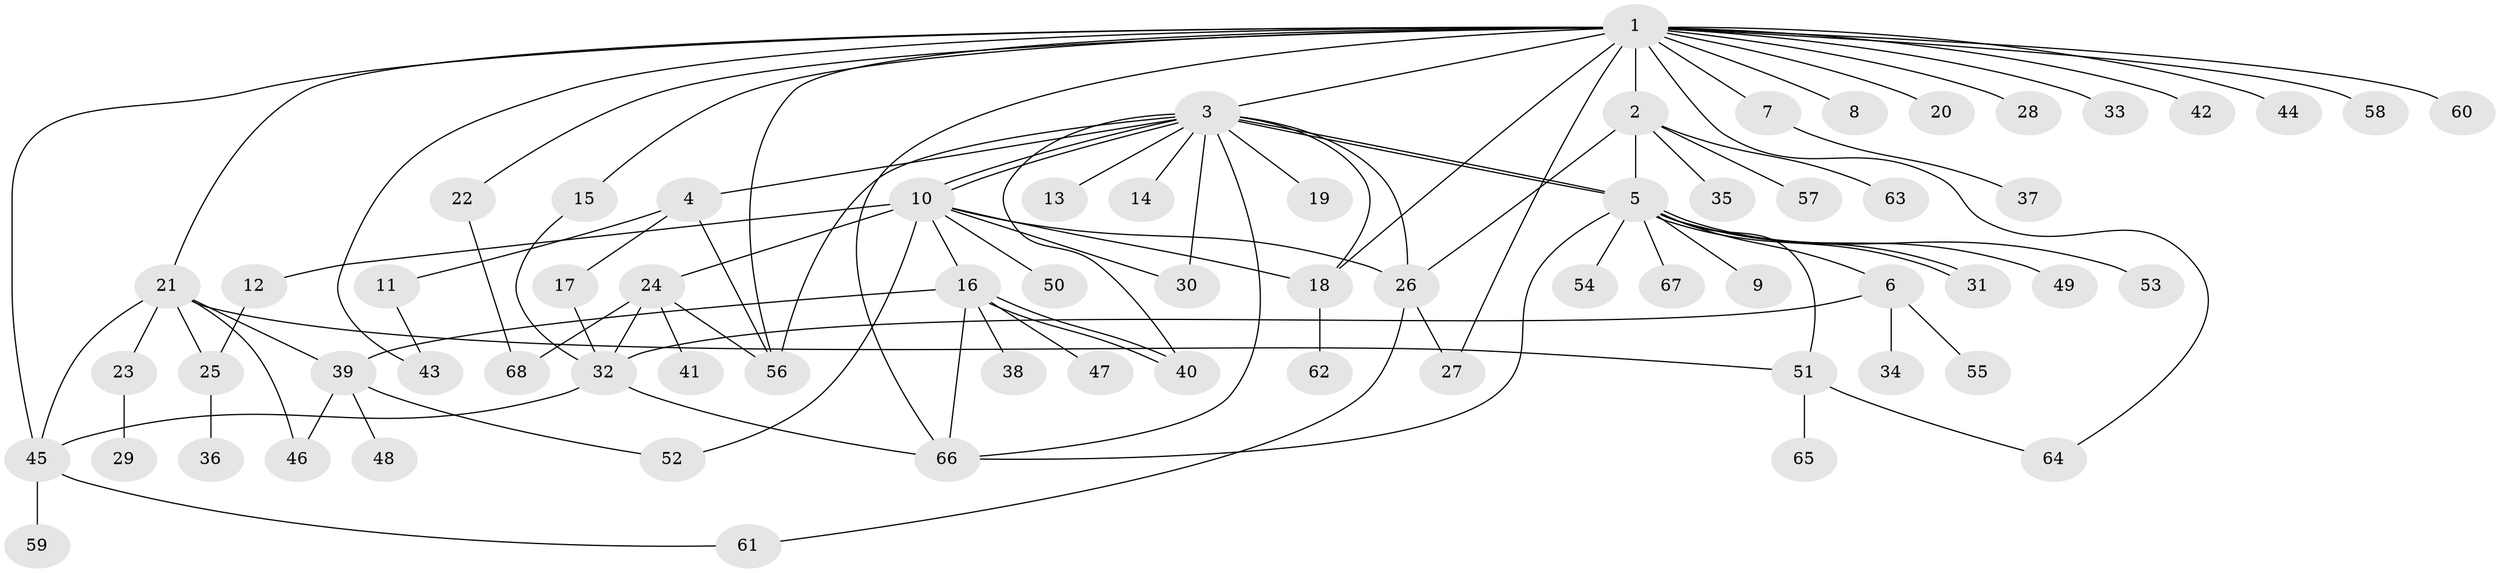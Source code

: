 // coarse degree distribution, {19: 0.02040816326530612, 12: 0.02040816326530612, 1: 0.5918367346938775, 4: 0.061224489795918366, 6: 0.061224489795918366, 3: 0.04081632653061224, 5: 0.08163265306122448, 7: 0.04081632653061224, 10: 0.02040816326530612, 2: 0.061224489795918366}
// Generated by graph-tools (version 1.1) at 2025/36/03/04/25 23:36:49]
// undirected, 68 vertices, 100 edges
graph export_dot {
  node [color=gray90,style=filled];
  1;
  2;
  3;
  4;
  5;
  6;
  7;
  8;
  9;
  10;
  11;
  12;
  13;
  14;
  15;
  16;
  17;
  18;
  19;
  20;
  21;
  22;
  23;
  24;
  25;
  26;
  27;
  28;
  29;
  30;
  31;
  32;
  33;
  34;
  35;
  36;
  37;
  38;
  39;
  40;
  41;
  42;
  43;
  44;
  45;
  46;
  47;
  48;
  49;
  50;
  51;
  52;
  53;
  54;
  55;
  56;
  57;
  58;
  59;
  60;
  61;
  62;
  63;
  64;
  65;
  66;
  67;
  68;
  1 -- 2;
  1 -- 3;
  1 -- 7;
  1 -- 8;
  1 -- 15;
  1 -- 18;
  1 -- 20;
  1 -- 21;
  1 -- 22;
  1 -- 27;
  1 -- 28;
  1 -- 33;
  1 -- 42;
  1 -- 43;
  1 -- 44;
  1 -- 45;
  1 -- 56;
  1 -- 58;
  1 -- 60;
  1 -- 64;
  1 -- 66;
  2 -- 5;
  2 -- 26;
  2 -- 35;
  2 -- 57;
  2 -- 63;
  3 -- 4;
  3 -- 5;
  3 -- 5;
  3 -- 10;
  3 -- 10;
  3 -- 13;
  3 -- 14;
  3 -- 18;
  3 -- 19;
  3 -- 26;
  3 -- 30;
  3 -- 40;
  3 -- 56;
  3 -- 66;
  4 -- 11;
  4 -- 17;
  4 -- 56;
  5 -- 6;
  5 -- 9;
  5 -- 31;
  5 -- 31;
  5 -- 49;
  5 -- 51;
  5 -- 53;
  5 -- 54;
  5 -- 66;
  5 -- 67;
  6 -- 32;
  6 -- 34;
  6 -- 55;
  7 -- 37;
  10 -- 12;
  10 -- 16;
  10 -- 18;
  10 -- 24;
  10 -- 26;
  10 -- 30;
  10 -- 50;
  10 -- 52;
  11 -- 43;
  12 -- 25;
  15 -- 32;
  16 -- 38;
  16 -- 39;
  16 -- 40;
  16 -- 40;
  16 -- 47;
  16 -- 66;
  17 -- 32;
  18 -- 62;
  21 -- 23;
  21 -- 25;
  21 -- 39;
  21 -- 45;
  21 -- 46;
  21 -- 51;
  22 -- 68;
  23 -- 29;
  24 -- 32;
  24 -- 41;
  24 -- 56;
  24 -- 68;
  25 -- 36;
  26 -- 27;
  26 -- 61;
  32 -- 45;
  32 -- 66;
  39 -- 46;
  39 -- 48;
  39 -- 52;
  45 -- 59;
  45 -- 61;
  51 -- 64;
  51 -- 65;
}
